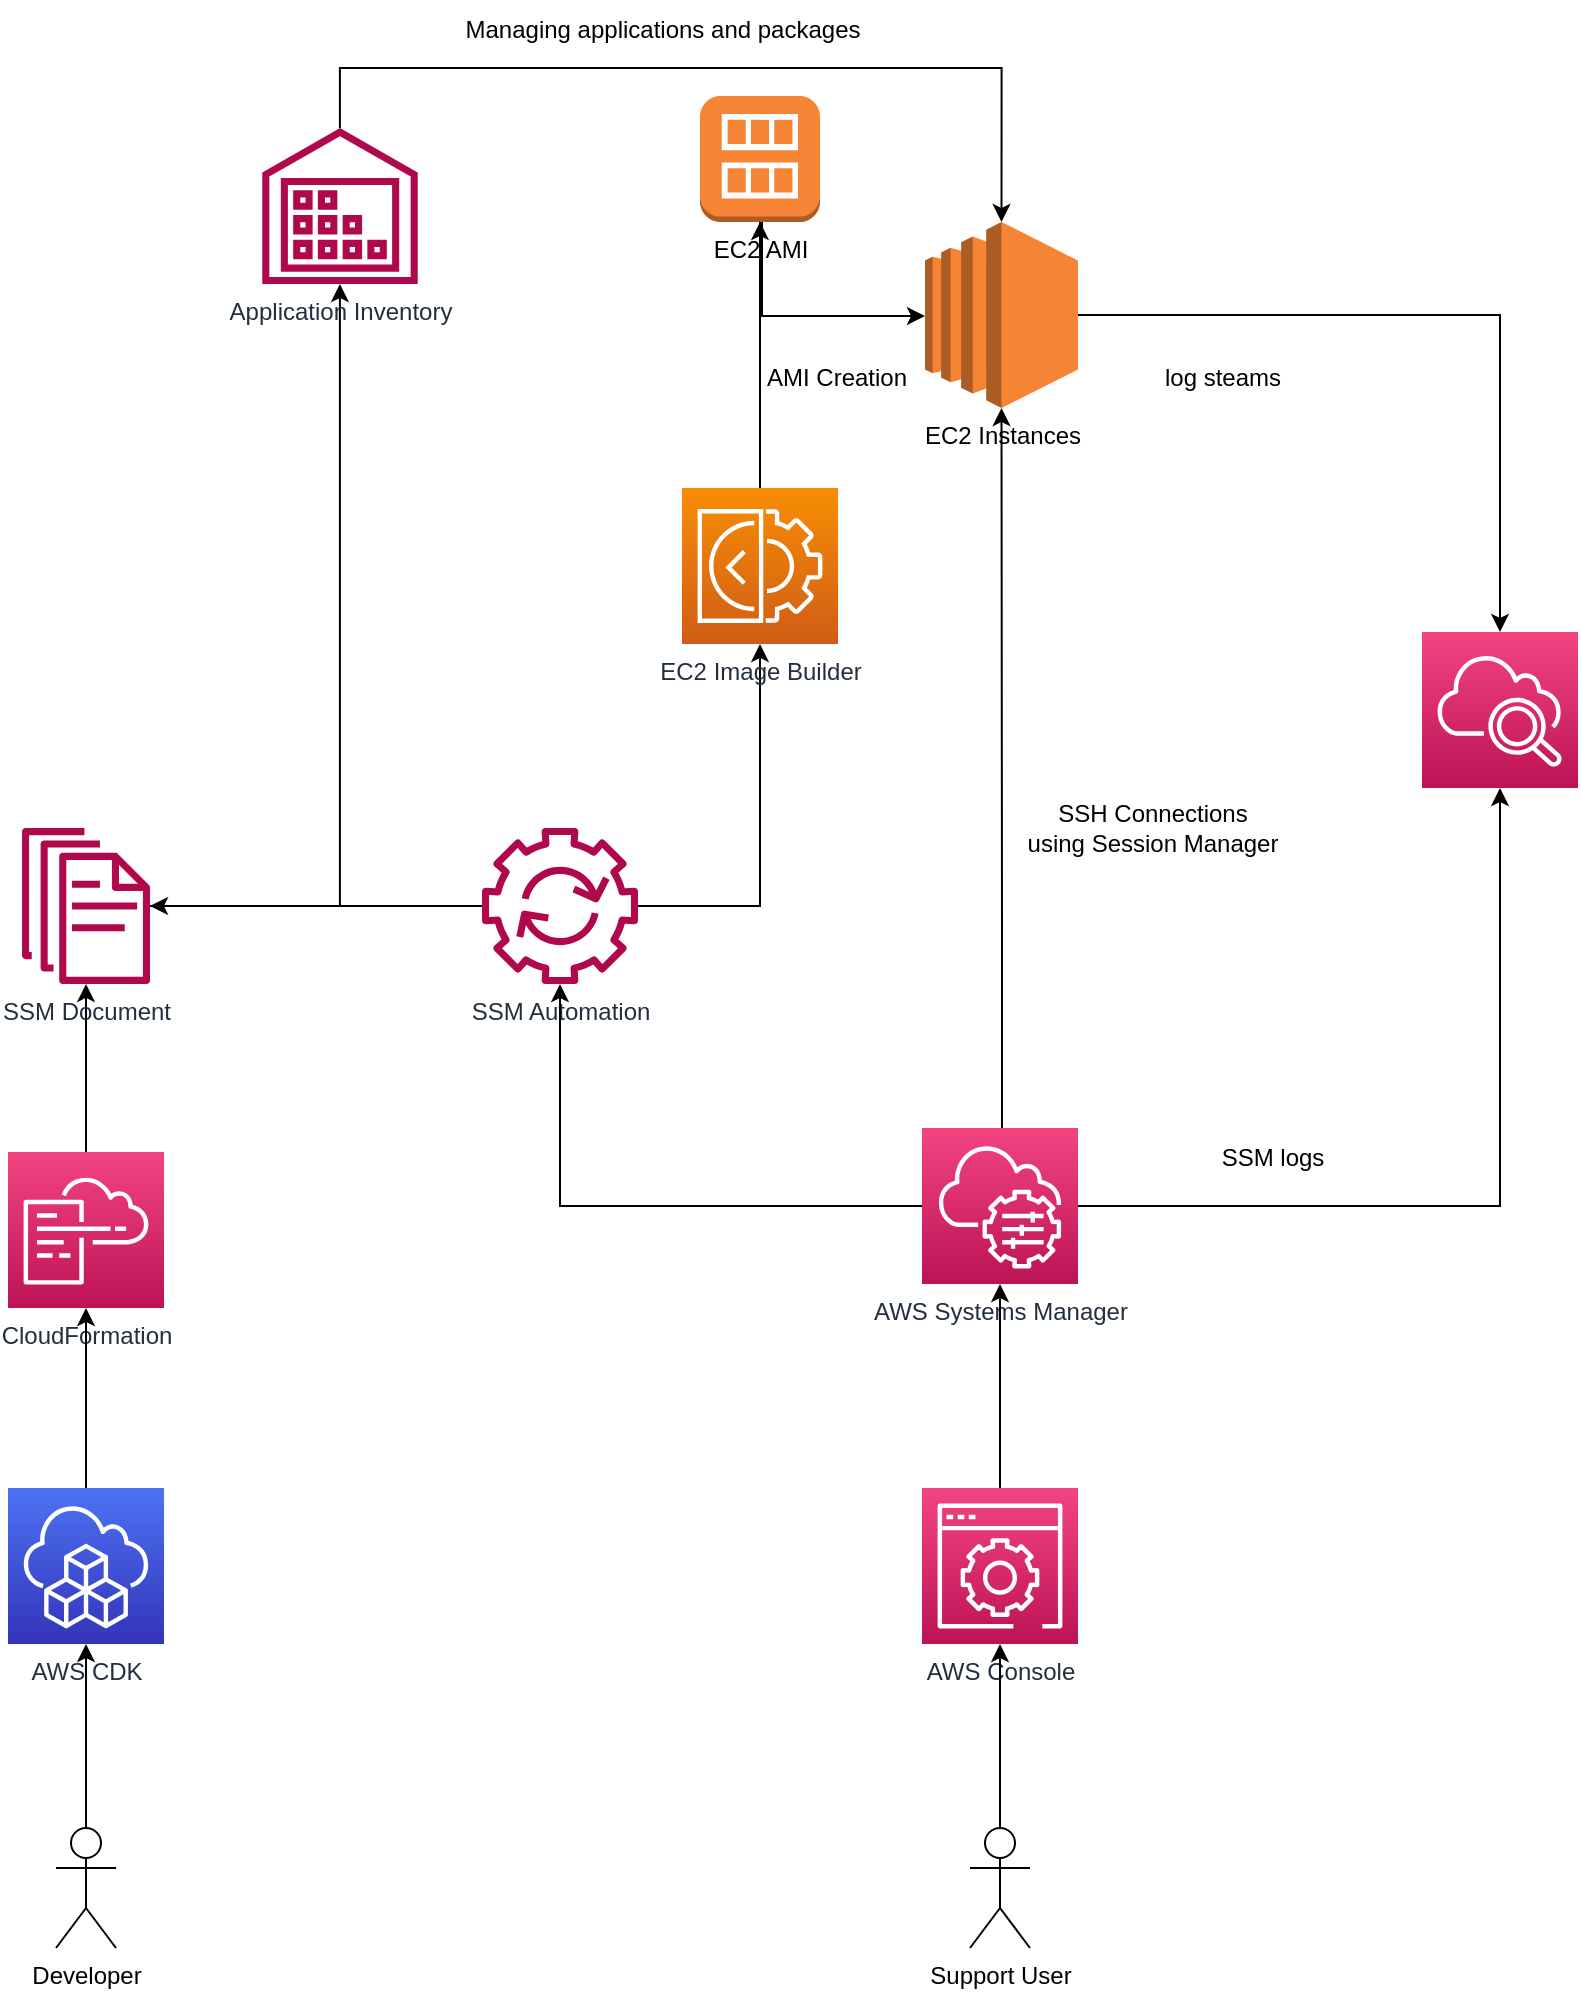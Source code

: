 <mxfile version="21.0.2" type="github">
  <diagram name="Page-1" id="kNBvir49y5RvbMxRYtU8">
    <mxGraphModel dx="1134" dy="671" grid="1" gridSize="10" guides="1" tooltips="1" connect="1" arrows="1" fold="1" page="1" pageScale="1" pageWidth="1920" pageHeight="1200" math="0" shadow="0">
      <root>
        <mxCell id="0" />
        <mxCell id="1" parent="0" />
        <mxCell id="5zbs8pa0OJM7zK-rl6oV-23" style="edgeStyle=orthogonalEdgeStyle;rounded=0;orthogonalLoop=1;jettySize=auto;html=1;" edge="1" parent="1" source="5zbs8pa0OJM7zK-rl6oV-1" target="5zbs8pa0OJM7zK-rl6oV-3">
          <mxGeometry relative="1" as="geometry" />
        </mxCell>
        <mxCell id="5zbs8pa0OJM7zK-rl6oV-1" value="CloudFormation" style="sketch=0;points=[[0,0,0],[0.25,0,0],[0.5,0,0],[0.75,0,0],[1,0,0],[0,1,0],[0.25,1,0],[0.5,1,0],[0.75,1,0],[1,1,0],[0,0.25,0],[0,0.5,0],[0,0.75,0],[1,0.25,0],[1,0.5,0],[1,0.75,0]];points=[[0,0,0],[0.25,0,0],[0.5,0,0],[0.75,0,0],[1,0,0],[0,1,0],[0.25,1,0],[0.5,1,0],[0.75,1,0],[1,1,0],[0,0.25,0],[0,0.5,0],[0,0.75,0],[1,0.25,0],[1,0.5,0],[1,0.75,0]];outlineConnect=0;fontColor=#232F3E;gradientColor=#F34482;gradientDirection=north;fillColor=#BC1356;strokeColor=#ffffff;dashed=0;verticalLabelPosition=bottom;verticalAlign=top;align=center;html=1;fontSize=12;fontStyle=0;aspect=fixed;shape=mxgraph.aws4.resourceIcon;resIcon=mxgraph.aws4.cloudformation;" vertex="1" parent="1">
          <mxGeometry x="283" y="636" width="78" height="78" as="geometry" />
        </mxCell>
        <mxCell id="5zbs8pa0OJM7zK-rl6oV-29" style="edgeStyle=orthogonalEdgeStyle;rounded=0;orthogonalLoop=1;jettySize=auto;html=1;" edge="1" parent="1" source="5zbs8pa0OJM7zK-rl6oV-3" target="5zbs8pa0OJM7zK-rl6oV-7">
          <mxGeometry relative="1" as="geometry" />
        </mxCell>
        <mxCell id="5zbs8pa0OJM7zK-rl6oV-3" value="SSM Document" style="sketch=0;outlineConnect=0;fontColor=#232F3E;gradientColor=none;fillColor=#B0084D;strokeColor=none;dashed=0;verticalLabelPosition=bottom;verticalAlign=top;align=center;html=1;fontSize=12;fontStyle=0;aspect=fixed;pointerEvents=1;shape=mxgraph.aws4.documents;" vertex="1" parent="1">
          <mxGeometry x="290" y="474" width="64" height="78" as="geometry" />
        </mxCell>
        <mxCell id="5zbs8pa0OJM7zK-rl6oV-12" style="edgeStyle=orthogonalEdgeStyle;rounded=0;orthogonalLoop=1;jettySize=auto;html=1;" edge="1" parent="1" source="5zbs8pa0OJM7zK-rl6oV-4" target="5zbs8pa0OJM7zK-rl6oV-5">
          <mxGeometry relative="1" as="geometry" />
        </mxCell>
        <mxCell id="5zbs8pa0OJM7zK-rl6oV-15" style="edgeStyle=orthogonalEdgeStyle;rounded=0;orthogonalLoop=1;jettySize=auto;html=1;" edge="1" parent="1" source="5zbs8pa0OJM7zK-rl6oV-4" target="5zbs8pa0OJM7zK-rl6oV-3">
          <mxGeometry relative="1" as="geometry" />
        </mxCell>
        <mxCell id="5zbs8pa0OJM7zK-rl6oV-4" value="SSM Automation" style="sketch=0;outlineConnect=0;fontColor=#232F3E;gradientColor=none;fillColor=#B0084D;strokeColor=none;dashed=0;verticalLabelPosition=bottom;verticalAlign=top;align=center;html=1;fontSize=12;fontStyle=0;aspect=fixed;pointerEvents=1;shape=mxgraph.aws4.automation;" vertex="1" parent="1">
          <mxGeometry x="520" y="474" width="78" height="78" as="geometry" />
        </mxCell>
        <mxCell id="5zbs8pa0OJM7zK-rl6oV-52" style="edgeStyle=orthogonalEdgeStyle;rounded=0;orthogonalLoop=1;jettySize=auto;html=1;" edge="1" parent="1" source="5zbs8pa0OJM7zK-rl6oV-5" target="5zbs8pa0OJM7zK-rl6oV-45">
          <mxGeometry relative="1" as="geometry" />
        </mxCell>
        <mxCell id="5zbs8pa0OJM7zK-rl6oV-53" style="edgeStyle=orthogonalEdgeStyle;rounded=0;orthogonalLoop=1;jettySize=auto;html=1;startArrow=none;" edge="1" parent="1" source="5zbs8pa0OJM7zK-rl6oV-45" target="5zbs8pa0OJM7zK-rl6oV-18">
          <mxGeometry relative="1" as="geometry">
            <mxPoint x="720" y="204" as="targetPoint" />
            <Array as="points">
              <mxPoint x="660" y="218" />
            </Array>
          </mxGeometry>
        </mxCell>
        <mxCell id="5zbs8pa0OJM7zK-rl6oV-5" value="EC2 Image Builder" style="sketch=0;points=[[0,0,0],[0.25,0,0],[0.5,0,0],[0.75,0,0],[1,0,0],[0,1,0],[0.25,1,0],[0.5,1,0],[0.75,1,0],[1,1,0],[0,0.25,0],[0,0.5,0],[0,0.75,0],[1,0.25,0],[1,0.5,0],[1,0.75,0]];outlineConnect=0;fontColor=#232F3E;gradientColor=#F78E04;gradientDirection=north;fillColor=#D05C17;strokeColor=#ffffff;dashed=0;verticalLabelPosition=bottom;verticalAlign=top;align=center;html=1;fontSize=12;fontStyle=0;aspect=fixed;shape=mxgraph.aws4.resourceIcon;resIcon=mxgraph.aws4.ec2_image_builder;" vertex="1" parent="1">
          <mxGeometry x="620" y="304" width="78" height="78" as="geometry" />
        </mxCell>
        <mxCell id="5zbs8pa0OJM7zK-rl6oV-43" style="edgeStyle=orthogonalEdgeStyle;rounded=0;orthogonalLoop=1;jettySize=auto;html=1;entryX=0.5;entryY=0;entryDx=0;entryDy=0;entryPerimeter=0;" edge="1" parent="1" source="5zbs8pa0OJM7zK-rl6oV-7" target="5zbs8pa0OJM7zK-rl6oV-18">
          <mxGeometry relative="1" as="geometry">
            <Array as="points">
              <mxPoint x="449" y="94" />
              <mxPoint x="780" y="94" />
            </Array>
          </mxGeometry>
        </mxCell>
        <mxCell id="5zbs8pa0OJM7zK-rl6oV-7" value="Application Inventory" style="sketch=0;outlineConnect=0;fontColor=#232F3E;gradientColor=none;fillColor=#B0084D;strokeColor=none;dashed=0;verticalLabelPosition=bottom;verticalAlign=top;align=center;html=1;fontSize=12;fontStyle=0;aspect=fixed;pointerEvents=1;shape=mxgraph.aws4.inventory;" vertex="1" parent="1">
          <mxGeometry x="410" y="124" width="78" height="78" as="geometry" />
        </mxCell>
        <mxCell id="5zbs8pa0OJM7zK-rl6oV-10" style="edgeStyle=orthogonalEdgeStyle;rounded=0;orthogonalLoop=1;jettySize=auto;html=1;" edge="1" parent="1" source="5zbs8pa0OJM7zK-rl6oV-8" target="5zbs8pa0OJM7zK-rl6oV-4">
          <mxGeometry relative="1" as="geometry" />
        </mxCell>
        <mxCell id="5zbs8pa0OJM7zK-rl6oV-31" style="edgeStyle=orthogonalEdgeStyle;rounded=0;orthogonalLoop=1;jettySize=auto;html=1;entryX=0.5;entryY=1;entryDx=0;entryDy=0;entryPerimeter=0;" edge="1" parent="1" source="5zbs8pa0OJM7zK-rl6oV-8" target="5zbs8pa0OJM7zK-rl6oV-18">
          <mxGeometry relative="1" as="geometry">
            <Array as="points">
              <mxPoint x="780" y="524" />
              <mxPoint x="780" y="524" />
            </Array>
          </mxGeometry>
        </mxCell>
        <mxCell id="5zbs8pa0OJM7zK-rl6oV-40" style="edgeStyle=orthogonalEdgeStyle;rounded=0;orthogonalLoop=1;jettySize=auto;html=1;" edge="1" parent="1" source="5zbs8pa0OJM7zK-rl6oV-8" target="5zbs8pa0OJM7zK-rl6oV-38">
          <mxGeometry relative="1" as="geometry" />
        </mxCell>
        <mxCell id="5zbs8pa0OJM7zK-rl6oV-8" value="AWS Systems Manager" style="sketch=0;points=[[0,0,0],[0.25,0,0],[0.5,0,0],[0.75,0,0],[1,0,0],[0,1,0],[0.25,1,0],[0.5,1,0],[0.75,1,0],[1,1,0],[0,0.25,0],[0,0.5,0],[0,0.75,0],[1,0.25,0],[1,0.5,0],[1,0.75,0]];points=[[0,0,0],[0.25,0,0],[0.5,0,0],[0.75,0,0],[1,0,0],[0,1,0],[0.25,1,0],[0.5,1,0],[0.75,1,0],[1,1,0],[0,0.25,0],[0,0.5,0],[0,0.75,0],[1,0.25,0],[1,0.5,0],[1,0.75,0]];outlineConnect=0;fontColor=#232F3E;gradientColor=#F34482;gradientDirection=north;fillColor=#BC1356;strokeColor=#ffffff;dashed=0;verticalLabelPosition=bottom;verticalAlign=top;align=center;html=1;fontSize=12;fontStyle=0;aspect=fixed;shape=mxgraph.aws4.resourceIcon;resIcon=mxgraph.aws4.systems_manager;" vertex="1" parent="1">
          <mxGeometry x="740" y="624" width="78" height="78" as="geometry" />
        </mxCell>
        <mxCell id="5zbs8pa0OJM7zK-rl6oV-39" style="edgeStyle=orthogonalEdgeStyle;rounded=0;orthogonalLoop=1;jettySize=auto;html=1;" edge="1" parent="1" source="5zbs8pa0OJM7zK-rl6oV-18" target="5zbs8pa0OJM7zK-rl6oV-38">
          <mxGeometry relative="1" as="geometry" />
        </mxCell>
        <mxCell id="5zbs8pa0OJM7zK-rl6oV-18" value="EC2 Instances" style="outlineConnect=0;dashed=0;verticalLabelPosition=bottom;verticalAlign=top;align=center;html=1;shape=mxgraph.aws3.ec2;fillColor=#F58534;gradientColor=none;" vertex="1" parent="1">
          <mxGeometry x="741.5" y="171" width="76.5" height="93" as="geometry" />
        </mxCell>
        <mxCell id="5zbs8pa0OJM7zK-rl6oV-22" style="edgeStyle=orthogonalEdgeStyle;rounded=0;orthogonalLoop=1;jettySize=auto;html=1;" edge="1" parent="1" source="5zbs8pa0OJM7zK-rl6oV-19" target="5zbs8pa0OJM7zK-rl6oV-1">
          <mxGeometry relative="1" as="geometry" />
        </mxCell>
        <mxCell id="5zbs8pa0OJM7zK-rl6oV-19" value="AWS CDK" style="sketch=0;points=[[0,0,0],[0.25,0,0],[0.5,0,0],[0.75,0,0],[1,0,0],[0,1,0],[0.25,1,0],[0.5,1,0],[0.75,1,0],[1,1,0],[0,0.25,0],[0,0.5,0],[0,0.75,0],[1,0.25,0],[1,0.5,0],[1,0.75,0]];outlineConnect=0;fontColor=#232F3E;gradientColor=#4D72F3;gradientDirection=north;fillColor=#3334B9;strokeColor=#ffffff;dashed=0;verticalLabelPosition=bottom;verticalAlign=top;align=center;html=1;fontSize=12;fontStyle=0;aspect=fixed;shape=mxgraph.aws4.resourceIcon;resIcon=mxgraph.aws4.cloud_development_kit;" vertex="1" parent="1">
          <mxGeometry x="283" y="804" width="78" height="78" as="geometry" />
        </mxCell>
        <mxCell id="5zbs8pa0OJM7zK-rl6oV-21" style="edgeStyle=orthogonalEdgeStyle;rounded=0;orthogonalLoop=1;jettySize=auto;html=1;" edge="1" parent="1" source="5zbs8pa0OJM7zK-rl6oV-20" target="5zbs8pa0OJM7zK-rl6oV-19">
          <mxGeometry relative="1" as="geometry" />
        </mxCell>
        <mxCell id="5zbs8pa0OJM7zK-rl6oV-20" value="Developer" style="shape=umlActor;verticalLabelPosition=bottom;verticalAlign=top;html=1;outlineConnect=0;" vertex="1" parent="1">
          <mxGeometry x="307" y="974" width="30" height="60" as="geometry" />
        </mxCell>
        <mxCell id="5zbs8pa0OJM7zK-rl6oV-27" style="edgeStyle=orthogonalEdgeStyle;rounded=0;orthogonalLoop=1;jettySize=auto;html=1;entryX=0.5;entryY=1;entryDx=0;entryDy=0;entryPerimeter=0;" edge="1" parent="1" source="5zbs8pa0OJM7zK-rl6oV-24" target="5zbs8pa0OJM7zK-rl6oV-8">
          <mxGeometry relative="1" as="geometry" />
        </mxCell>
        <mxCell id="5zbs8pa0OJM7zK-rl6oV-24" value="AWS Console" style="sketch=0;points=[[0,0,0],[0.25,0,0],[0.5,0,0],[0.75,0,0],[1,0,0],[0,1,0],[0.25,1,0],[0.5,1,0],[0.75,1,0],[1,1,0],[0,0.25,0],[0,0.5,0],[0,0.75,0],[1,0.25,0],[1,0.5,0],[1,0.75,0]];points=[[0,0,0],[0.25,0,0],[0.5,0,0],[0.75,0,0],[1,0,0],[0,1,0],[0.25,1,0],[0.5,1,0],[0.75,1,0],[1,1,0],[0,0.25,0],[0,0.5,0],[0,0.75,0],[1,0.25,0],[1,0.5,0],[1,0.75,0]];outlineConnect=0;fontColor=#232F3E;gradientColor=#F34482;gradientDirection=north;fillColor=#BC1356;strokeColor=#ffffff;dashed=0;verticalLabelPosition=bottom;verticalAlign=top;align=center;html=1;fontSize=12;fontStyle=0;aspect=fixed;shape=mxgraph.aws4.resourceIcon;resIcon=mxgraph.aws4.management_console;" vertex="1" parent="1">
          <mxGeometry x="740" y="804" width="78" height="78" as="geometry" />
        </mxCell>
        <mxCell id="5zbs8pa0OJM7zK-rl6oV-30" style="edgeStyle=orthogonalEdgeStyle;rounded=0;orthogonalLoop=1;jettySize=auto;html=1;" edge="1" parent="1" source="5zbs8pa0OJM7zK-rl6oV-25" target="5zbs8pa0OJM7zK-rl6oV-24">
          <mxGeometry relative="1" as="geometry" />
        </mxCell>
        <mxCell id="5zbs8pa0OJM7zK-rl6oV-25" value="Support User" style="shape=umlActor;verticalLabelPosition=bottom;verticalAlign=top;html=1;outlineConnect=0;" vertex="1" parent="1">
          <mxGeometry x="764" y="974" width="30" height="60" as="geometry" />
        </mxCell>
        <mxCell id="5zbs8pa0OJM7zK-rl6oV-34" value="SSH Connections &lt;br&gt;using Session Manager" style="text;html=1;align=center;verticalAlign=middle;resizable=0;points=[];autosize=1;strokeColor=none;fillColor=none;" vertex="1" parent="1">
          <mxGeometry x="780" y="454" width="150" height="40" as="geometry" />
        </mxCell>
        <mxCell id="5zbs8pa0OJM7zK-rl6oV-37" value="AMI Creation" style="text;html=1;align=center;verticalAlign=middle;resizable=0;points=[];autosize=1;strokeColor=none;fillColor=none;" vertex="1" parent="1">
          <mxGeometry x="651.5" y="234" width="90" height="30" as="geometry" />
        </mxCell>
        <mxCell id="5zbs8pa0OJM7zK-rl6oV-38" value="" style="sketch=0;points=[[0,0,0],[0.25,0,0],[0.5,0,0],[0.75,0,0],[1,0,0],[0,1,0],[0.25,1,0],[0.5,1,0],[0.75,1,0],[1,1,0],[0,0.25,0],[0,0.5,0],[0,0.75,0],[1,0.25,0],[1,0.5,0],[1,0.75,0]];points=[[0,0,0],[0.25,0,0],[0.5,0,0],[0.75,0,0],[1,0,0],[0,1,0],[0.25,1,0],[0.5,1,0],[0.75,1,0],[1,1,0],[0,0.25,0],[0,0.5,0],[0,0.75,0],[1,0.25,0],[1,0.5,0],[1,0.75,0]];outlineConnect=0;fontColor=#232F3E;gradientColor=#F34482;gradientDirection=north;fillColor=#BC1356;strokeColor=#ffffff;dashed=0;verticalLabelPosition=bottom;verticalAlign=top;align=center;html=1;fontSize=12;fontStyle=0;aspect=fixed;shape=mxgraph.aws4.resourceIcon;resIcon=mxgraph.aws4.cloudwatch_2;" vertex="1" parent="1">
          <mxGeometry x="990" y="376" width="78" height="78" as="geometry" />
        </mxCell>
        <mxCell id="5zbs8pa0OJM7zK-rl6oV-41" value="log steams" style="text;html=1;align=center;verticalAlign=middle;resizable=0;points=[];autosize=1;strokeColor=none;fillColor=none;" vertex="1" parent="1">
          <mxGeometry x="850" y="234" width="80" height="30" as="geometry" />
        </mxCell>
        <mxCell id="5zbs8pa0OJM7zK-rl6oV-42" value="SSM logs" style="text;html=1;align=center;verticalAlign=middle;resizable=0;points=[];autosize=1;strokeColor=none;fillColor=none;" vertex="1" parent="1">
          <mxGeometry x="880" y="624" width="70" height="30" as="geometry" />
        </mxCell>
        <mxCell id="5zbs8pa0OJM7zK-rl6oV-44" value="Managing applications and packages" style="text;html=1;align=center;verticalAlign=middle;resizable=0;points=[];autosize=1;strokeColor=none;fillColor=none;" vertex="1" parent="1">
          <mxGeometry x="500" y="60" width="220" height="30" as="geometry" />
        </mxCell>
        <mxCell id="5zbs8pa0OJM7zK-rl6oV-55" value="" style="edgeStyle=orthogonalEdgeStyle;rounded=0;orthogonalLoop=1;jettySize=auto;html=1;endArrow=none;" edge="1" parent="1" source="5zbs8pa0OJM7zK-rl6oV-5" target="5zbs8pa0OJM7zK-rl6oV-45">
          <mxGeometry relative="1" as="geometry">
            <mxPoint x="660" y="364" as="sourcePoint" />
            <mxPoint x="742" y="224" as="targetPoint" />
            <Array as="points" />
          </mxGeometry>
        </mxCell>
        <mxCell id="5zbs8pa0OJM7zK-rl6oV-45" value="EC2 AMI" style="outlineConnect=0;dashed=0;verticalLabelPosition=bottom;verticalAlign=top;align=center;html=1;shape=mxgraph.aws3.ami;fillColor=#F58534;gradientColor=none;" vertex="1" parent="1">
          <mxGeometry x="629" y="108" width="60" height="63" as="geometry" />
        </mxCell>
      </root>
    </mxGraphModel>
  </diagram>
</mxfile>
